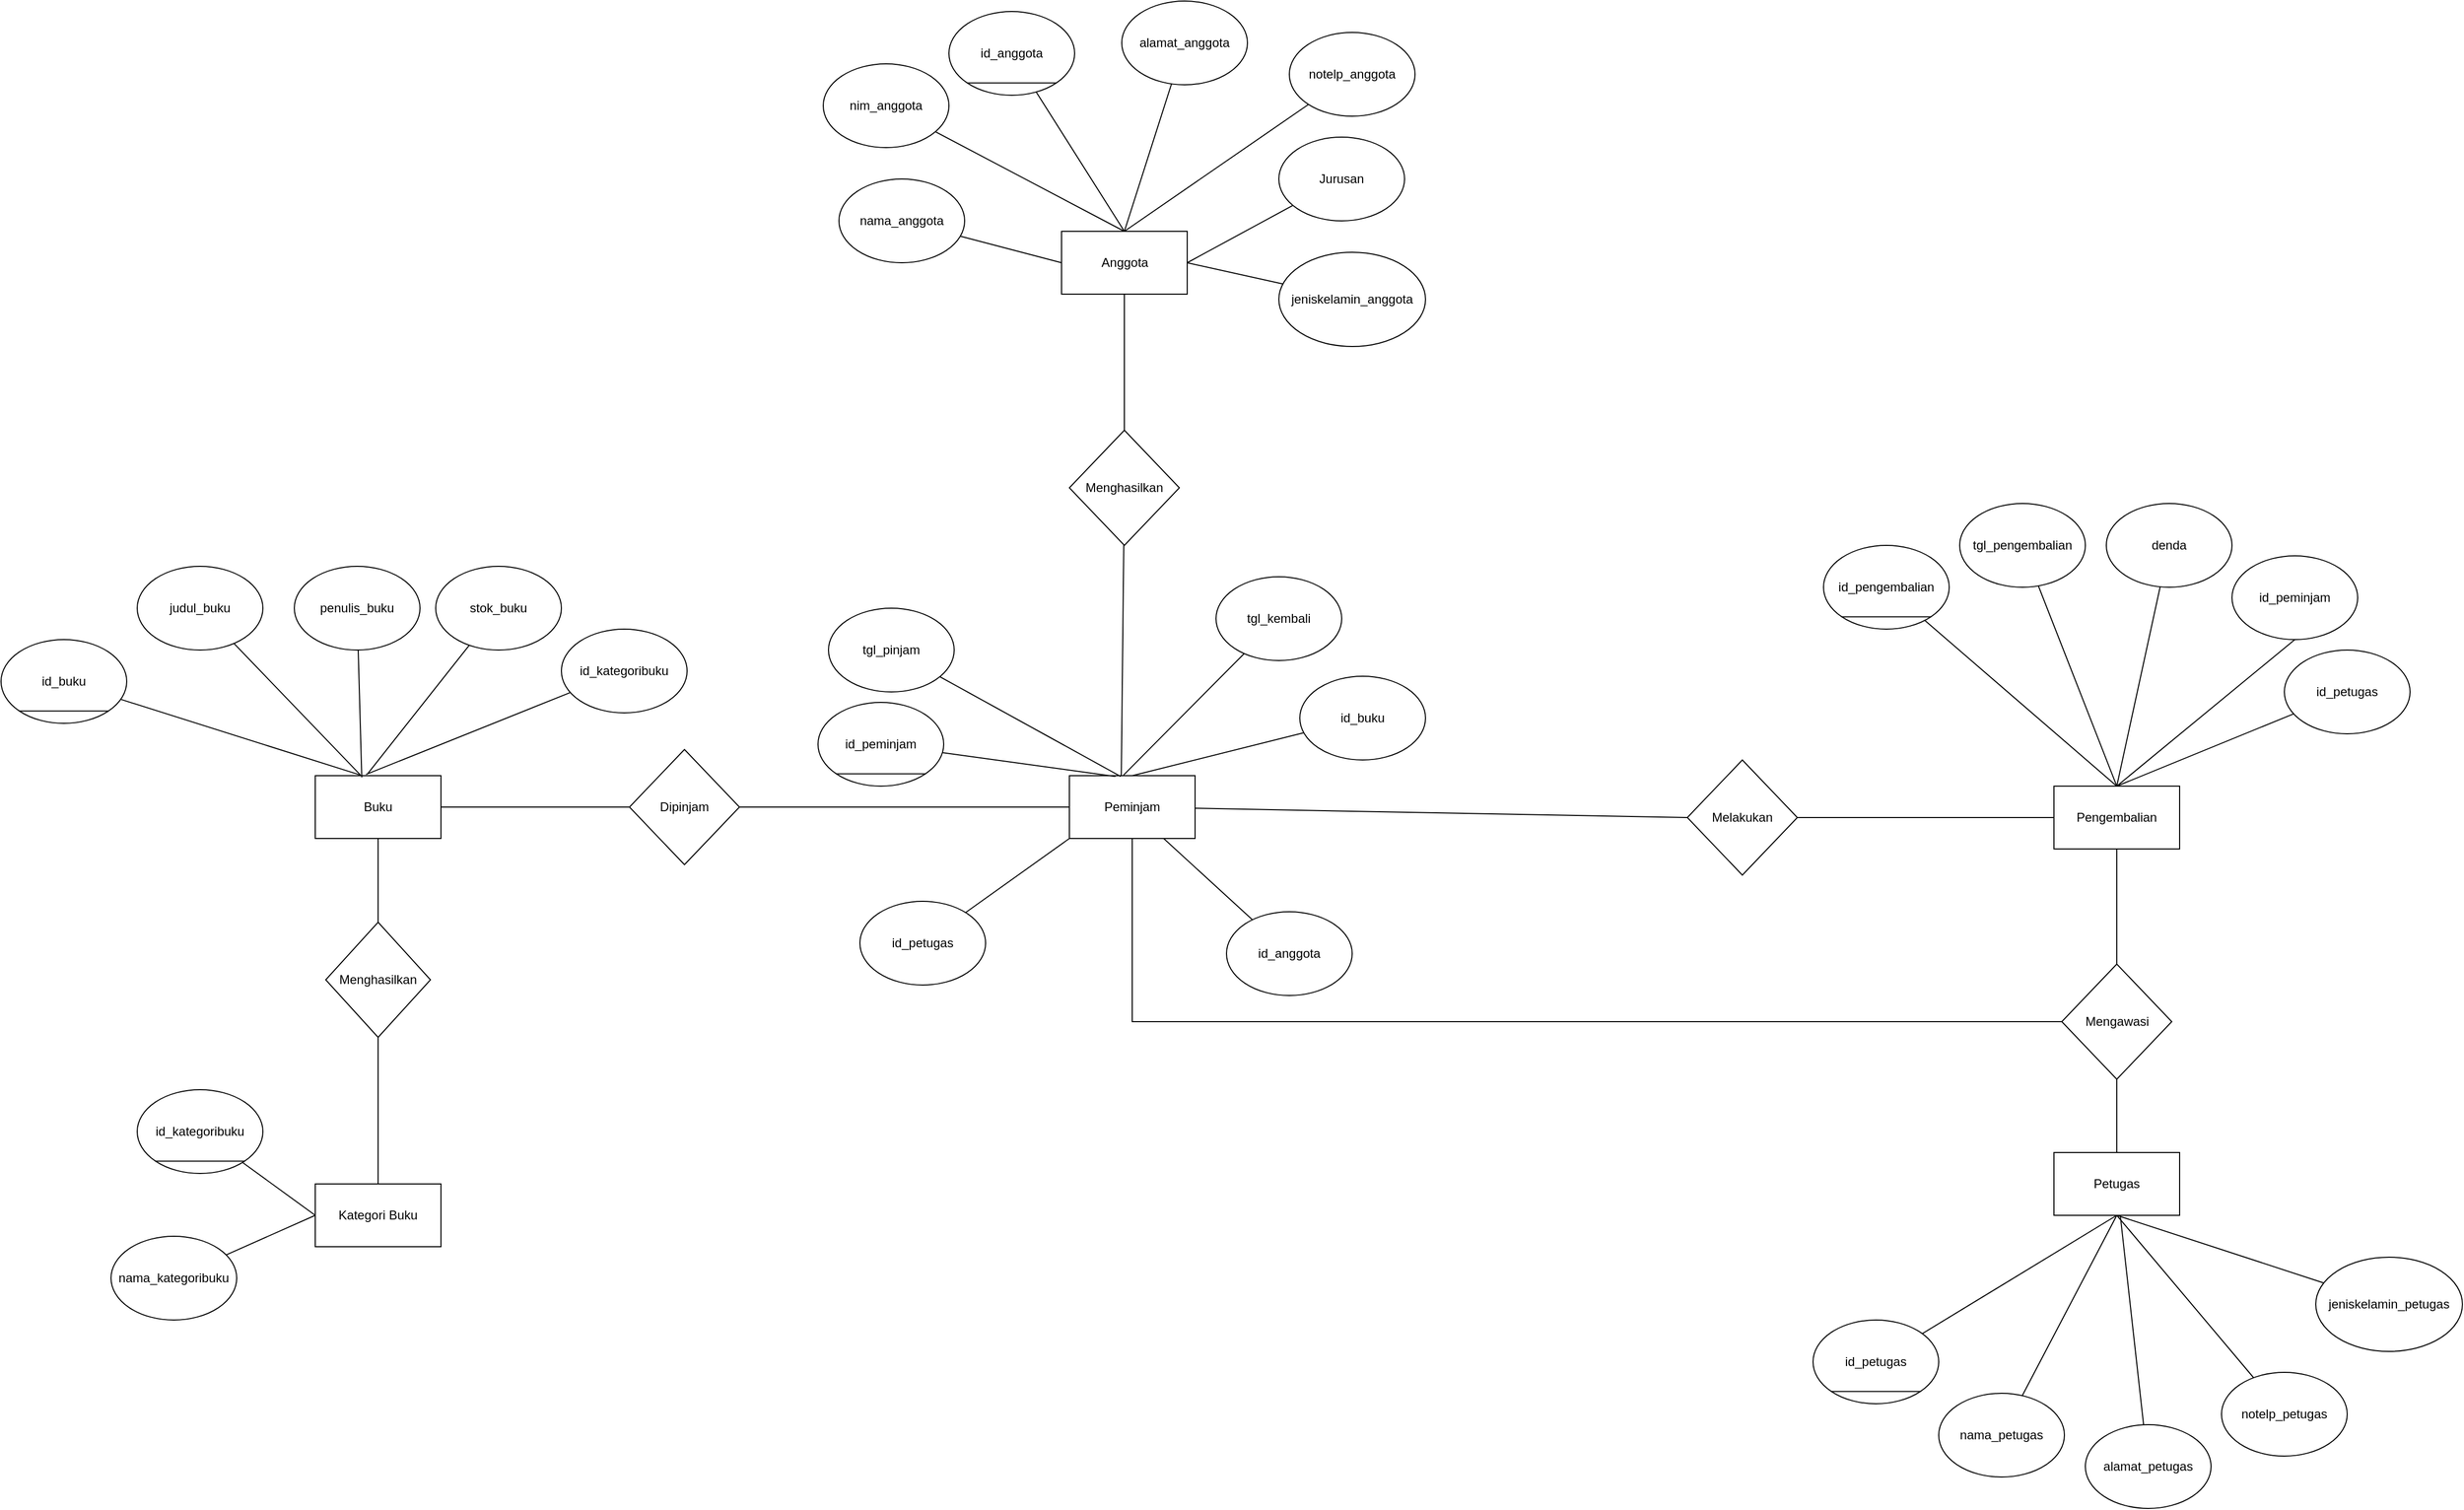 <mxfile version="14.7.0" type="device"><diagram id="wakpkMtnj9HO8Rn03ZVc" name="Page-1"><mxGraphModel dx="3575" dy="2603" grid="1" gridSize="10" guides="1" tooltips="1" connect="1" arrows="1" fold="1" page="1" pageScale="1" pageWidth="850" pageHeight="1100" math="0" shadow="0"><root><mxCell id="0"/><mxCell id="1" parent="0"/><mxCell id="5UfcQ4vAkY-uCZ3gU5Lc-1" value="Kategori Buku" style="rounded=0;whiteSpace=wrap;html=1;" vertex="1" parent="1"><mxGeometry x="-10" y="470" width="120" height="60" as="geometry"/></mxCell><mxCell id="5UfcQ4vAkY-uCZ3gU5Lc-24" style="edgeStyle=none;rounded=0;orthogonalLoop=1;jettySize=auto;html=1;entryX=0.5;entryY=0;entryDx=0;entryDy=0;endArrow=none;endFill=0;" edge="1" parent="1" source="5UfcQ4vAkY-uCZ3gU5Lc-3" target="5UfcQ4vAkY-uCZ3gU5Lc-23"><mxGeometry relative="1" as="geometry"/></mxCell><mxCell id="5UfcQ4vAkY-uCZ3gU5Lc-97" style="edgeStyle=none;rounded=0;orthogonalLoop=1;jettySize=auto;html=1;entryX=0;entryY=0.5;entryDx=0;entryDy=0;endArrow=none;endFill=0;" edge="1" parent="1" source="5UfcQ4vAkY-uCZ3gU5Lc-3" target="5UfcQ4vAkY-uCZ3gU5Lc-71"><mxGeometry relative="1" as="geometry"/></mxCell><mxCell id="5UfcQ4vAkY-uCZ3gU5Lc-3" value="Buku" style="rounded=0;whiteSpace=wrap;html=1;" vertex="1" parent="1"><mxGeometry x="-10" y="80" width="120" height="60" as="geometry"/></mxCell><mxCell id="5UfcQ4vAkY-uCZ3gU5Lc-77" style="edgeStyle=none;rounded=0;orthogonalLoop=1;jettySize=auto;html=1;entryX=0;entryY=0.5;entryDx=0;entryDy=0;endArrow=none;endFill=0;" edge="1" parent="1" source="5UfcQ4vAkY-uCZ3gU5Lc-4" target="5UfcQ4vAkY-uCZ3gU5Lc-76"><mxGeometry relative="1" as="geometry"/></mxCell><mxCell id="5UfcQ4vAkY-uCZ3gU5Lc-4" value="Peminjam" style="rounded=0;whiteSpace=wrap;html=1;" vertex="1" parent="1"><mxGeometry x="710" y="80" width="120" height="60" as="geometry"/></mxCell><mxCell id="5UfcQ4vAkY-uCZ3gU5Lc-5" value="Pengembalian" style="rounded=0;whiteSpace=wrap;html=1;" vertex="1" parent="1"><mxGeometry x="1650" y="90" width="120" height="60" as="geometry"/></mxCell><mxCell id="5UfcQ4vAkY-uCZ3gU5Lc-91" style="edgeStyle=none;rounded=0;orthogonalLoop=1;jettySize=auto;html=1;entryX=0.5;entryY=1;entryDx=0;entryDy=0;endArrow=none;endFill=0;" edge="1" parent="1" source="5UfcQ4vAkY-uCZ3gU5Lc-6" target="5UfcQ4vAkY-uCZ3gU5Lc-79"><mxGeometry relative="1" as="geometry"/></mxCell><mxCell id="5UfcQ4vAkY-uCZ3gU5Lc-6" value="Petugas" style="rounded=0;whiteSpace=wrap;html=1;" vertex="1" parent="1"><mxGeometry x="1650" y="440" width="120" height="60" as="geometry"/></mxCell><mxCell id="5UfcQ4vAkY-uCZ3gU5Lc-118" style="edgeStyle=none;rounded=0;orthogonalLoop=1;jettySize=auto;html=1;entryX=0.5;entryY=0;entryDx=0;entryDy=0;endArrow=none;endFill=0;" edge="1" parent="1" source="5UfcQ4vAkY-uCZ3gU5Lc-7" target="5UfcQ4vAkY-uCZ3gU5Lc-116"><mxGeometry relative="1" as="geometry"/></mxCell><mxCell id="5UfcQ4vAkY-uCZ3gU5Lc-7" value="Anggota" style="rounded=0;whiteSpace=wrap;html=1;" vertex="1" parent="1"><mxGeometry x="702.5" y="-440" width="120" height="60" as="geometry"/></mxCell><mxCell id="5UfcQ4vAkY-uCZ3gU5Lc-10" style="rounded=0;orthogonalLoop=1;jettySize=auto;html=1;entryX=0;entryY=0.5;entryDx=0;entryDy=0;endArrow=none;endFill=0;" edge="1" parent="1" source="5UfcQ4vAkY-uCZ3gU5Lc-8" target="5UfcQ4vAkY-uCZ3gU5Lc-1"><mxGeometry relative="1" as="geometry"/></mxCell><mxCell id="5UfcQ4vAkY-uCZ3gU5Lc-8" value="id_kategoribuku" style="ellipse;whiteSpace=wrap;html=1;" vertex="1" parent="1"><mxGeometry x="-180" y="380" width="120" height="80" as="geometry"/></mxCell><mxCell id="5UfcQ4vAkY-uCZ3gU5Lc-11" style="edgeStyle=none;rounded=0;orthogonalLoop=1;jettySize=auto;html=1;entryX=0;entryY=0.5;entryDx=0;entryDy=0;endArrow=none;endFill=0;" edge="1" parent="1" source="5UfcQ4vAkY-uCZ3gU5Lc-9" target="5UfcQ4vAkY-uCZ3gU5Lc-1"><mxGeometry relative="1" as="geometry"/></mxCell><mxCell id="5UfcQ4vAkY-uCZ3gU5Lc-9" value="nama_kategoribuku" style="ellipse;whiteSpace=wrap;html=1;" vertex="1" parent="1"><mxGeometry x="-205" y="520" width="120" height="80" as="geometry"/></mxCell><mxCell id="5UfcQ4vAkY-uCZ3gU5Lc-12" style="edgeStyle=none;rounded=0;orthogonalLoop=1;jettySize=auto;html=1;exitX=0;exitY=1;exitDx=0;exitDy=0;entryX=1;entryY=1;entryDx=0;entryDy=0;endArrow=none;endFill=0;" edge="1" parent="1" source="5UfcQ4vAkY-uCZ3gU5Lc-8" target="5UfcQ4vAkY-uCZ3gU5Lc-8"><mxGeometry relative="1" as="geometry"/></mxCell><mxCell id="5UfcQ4vAkY-uCZ3gU5Lc-20" style="edgeStyle=none;rounded=0;orthogonalLoop=1;jettySize=auto;html=1;entryX=0.37;entryY=0.028;entryDx=0;entryDy=0;entryPerimeter=0;endArrow=none;endFill=0;" edge="1" parent="1" source="5UfcQ4vAkY-uCZ3gU5Lc-13" target="5UfcQ4vAkY-uCZ3gU5Lc-3"><mxGeometry relative="1" as="geometry"/></mxCell><mxCell id="5UfcQ4vAkY-uCZ3gU5Lc-13" value="penulis_buku" style="ellipse;whiteSpace=wrap;html=1;" vertex="1" parent="1"><mxGeometry x="-30" y="-120" width="120" height="80" as="geometry"/></mxCell><mxCell id="5UfcQ4vAkY-uCZ3gU5Lc-21" style="edgeStyle=none;rounded=0;orthogonalLoop=1;jettySize=auto;html=1;entryX=0.416;entryY=-0.028;entryDx=0;entryDy=0;entryPerimeter=0;endArrow=none;endFill=0;" edge="1" parent="1" source="5UfcQ4vAkY-uCZ3gU5Lc-14" target="5UfcQ4vAkY-uCZ3gU5Lc-3"><mxGeometry relative="1" as="geometry"/></mxCell><mxCell id="5UfcQ4vAkY-uCZ3gU5Lc-14" value="stok_buku" style="ellipse;whiteSpace=wrap;html=1;" vertex="1" parent="1"><mxGeometry x="105" y="-120" width="120" height="80" as="geometry"/></mxCell><mxCell id="5UfcQ4vAkY-uCZ3gU5Lc-96" style="edgeStyle=none;rounded=0;orthogonalLoop=1;jettySize=auto;html=1;entryX=0.404;entryY=-0.02;entryDx=0;entryDy=0;entryPerimeter=0;endArrow=none;endFill=0;" edge="1" parent="1" source="5UfcQ4vAkY-uCZ3gU5Lc-15" target="5UfcQ4vAkY-uCZ3gU5Lc-3"><mxGeometry relative="1" as="geometry"/></mxCell><mxCell id="5UfcQ4vAkY-uCZ3gU5Lc-15" value="id_kategoribuku" style="ellipse;whiteSpace=wrap;html=1;" vertex="1" parent="1"><mxGeometry x="225" y="-60" width="120" height="80" as="geometry"/></mxCell><mxCell id="5UfcQ4vAkY-uCZ3gU5Lc-19" style="edgeStyle=none;rounded=0;orthogonalLoop=1;jettySize=auto;html=1;entryX=0.36;entryY=-0.009;entryDx=0;entryDy=0;entryPerimeter=0;endArrow=none;endFill=0;" edge="1" parent="1" source="5UfcQ4vAkY-uCZ3gU5Lc-16" target="5UfcQ4vAkY-uCZ3gU5Lc-3"><mxGeometry relative="1" as="geometry"/></mxCell><mxCell id="5UfcQ4vAkY-uCZ3gU5Lc-16" value="judul_buku" style="ellipse;whiteSpace=wrap;html=1;" vertex="1" parent="1"><mxGeometry x="-180" y="-120" width="120" height="80" as="geometry"/></mxCell><mxCell id="5UfcQ4vAkY-uCZ3gU5Lc-18" style="edgeStyle=none;rounded=0;orthogonalLoop=1;jettySize=auto;html=1;entryX=0.36;entryY=-0.009;entryDx=0;entryDy=0;entryPerimeter=0;endArrow=none;endFill=0;" edge="1" parent="1" source="5UfcQ4vAkY-uCZ3gU5Lc-17" target="5UfcQ4vAkY-uCZ3gU5Lc-3"><mxGeometry relative="1" as="geometry"/></mxCell><mxCell id="5UfcQ4vAkY-uCZ3gU5Lc-17" value="id_buku" style="ellipse;whiteSpace=wrap;html=1;" vertex="1" parent="1"><mxGeometry x="-310" y="-50" width="120" height="80" as="geometry"/></mxCell><mxCell id="5UfcQ4vAkY-uCZ3gU5Lc-25" style="edgeStyle=none;rounded=0;orthogonalLoop=1;jettySize=auto;html=1;endArrow=none;endFill=0;" edge="1" parent="1" source="5UfcQ4vAkY-uCZ3gU5Lc-23" target="5UfcQ4vAkY-uCZ3gU5Lc-1"><mxGeometry relative="1" as="geometry"/></mxCell><mxCell id="5UfcQ4vAkY-uCZ3gU5Lc-23" value="Menghasilkan" style="rhombus;whiteSpace=wrap;html=1;" vertex="1" parent="1"><mxGeometry y="220" width="100" height="110" as="geometry"/></mxCell><mxCell id="5UfcQ4vAkY-uCZ3gU5Lc-26" style="edgeStyle=none;rounded=0;orthogonalLoop=1;jettySize=auto;html=1;exitX=0;exitY=1;exitDx=0;exitDy=0;entryX=1;entryY=1;entryDx=0;entryDy=0;endArrow=none;endFill=0;" edge="1" parent="1" source="5UfcQ4vAkY-uCZ3gU5Lc-17" target="5UfcQ4vAkY-uCZ3gU5Lc-17"><mxGeometry relative="1" as="geometry"/></mxCell><mxCell id="5UfcQ4vAkY-uCZ3gU5Lc-115" style="edgeStyle=none;rounded=0;orthogonalLoop=1;jettySize=auto;html=1;entryX=0;entryY=0.5;entryDx=0;entryDy=0;endArrow=none;endFill=0;" edge="1" parent="1" source="5UfcQ4vAkY-uCZ3gU5Lc-28" target="5UfcQ4vAkY-uCZ3gU5Lc-7"><mxGeometry relative="1" as="geometry"/></mxCell><mxCell id="5UfcQ4vAkY-uCZ3gU5Lc-28" value="nama_anggota" style="ellipse;whiteSpace=wrap;html=1;" vertex="1" parent="1"><mxGeometry x="490" y="-490" width="120" height="80" as="geometry"/></mxCell><mxCell id="5UfcQ4vAkY-uCZ3gU5Lc-114" style="edgeStyle=none;rounded=0;orthogonalLoop=1;jettySize=auto;html=1;entryX=1;entryY=0.5;entryDx=0;entryDy=0;endArrow=none;endFill=0;" edge="1" parent="1" source="5UfcQ4vAkY-uCZ3gU5Lc-29" target="5UfcQ4vAkY-uCZ3gU5Lc-7"><mxGeometry relative="1" as="geometry"/></mxCell><mxCell id="5UfcQ4vAkY-uCZ3gU5Lc-29" value="jeniskelamin_anggota" style="ellipse;whiteSpace=wrap;html=1;" vertex="1" parent="1"><mxGeometry x="910" y="-420" width="140" height="90" as="geometry"/></mxCell><mxCell id="5UfcQ4vAkY-uCZ3gU5Lc-113" style="edgeStyle=none;rounded=0;orthogonalLoop=1;jettySize=auto;html=1;entryX=0.5;entryY=0;entryDx=0;entryDy=0;endArrow=none;endFill=0;" edge="1" parent="1" source="5UfcQ4vAkY-uCZ3gU5Lc-30" target="5UfcQ4vAkY-uCZ3gU5Lc-7"><mxGeometry relative="1" as="geometry"/></mxCell><mxCell id="5UfcQ4vAkY-uCZ3gU5Lc-30" value="notelp_anggota" style="ellipse;whiteSpace=wrap;html=1;" vertex="1" parent="1"><mxGeometry x="920" y="-630" width="120" height="80" as="geometry"/></mxCell><mxCell id="5UfcQ4vAkY-uCZ3gU5Lc-111" style="edgeStyle=none;rounded=0;orthogonalLoop=1;jettySize=auto;html=1;entryX=0.5;entryY=0;entryDx=0;entryDy=0;endArrow=none;endFill=0;" edge="1" parent="1" source="5UfcQ4vAkY-uCZ3gU5Lc-31" target="5UfcQ4vAkY-uCZ3gU5Lc-7"><mxGeometry relative="1" as="geometry"/></mxCell><mxCell id="5UfcQ4vAkY-uCZ3gU5Lc-31" value="id_anggota" style="ellipse;whiteSpace=wrap;html=1;" vertex="1" parent="1"><mxGeometry x="595" y="-650" width="120" height="80" as="geometry"/></mxCell><mxCell id="5UfcQ4vAkY-uCZ3gU5Lc-112" style="edgeStyle=none;rounded=0;orthogonalLoop=1;jettySize=auto;html=1;entryX=0.5;entryY=0;entryDx=0;entryDy=0;endArrow=none;endFill=0;" edge="1" parent="1" source="5UfcQ4vAkY-uCZ3gU5Lc-32" target="5UfcQ4vAkY-uCZ3gU5Lc-7"><mxGeometry relative="1" as="geometry"/></mxCell><mxCell id="5UfcQ4vAkY-uCZ3gU5Lc-32" value="alamat_anggota" style="ellipse;whiteSpace=wrap;html=1;" vertex="1" parent="1"><mxGeometry x="760" y="-660" width="120" height="80" as="geometry"/></mxCell><mxCell id="5UfcQ4vAkY-uCZ3gU5Lc-110" style="edgeStyle=none;rounded=0;orthogonalLoop=1;jettySize=auto;html=1;entryX=0.5;entryY=0;entryDx=0;entryDy=0;endArrow=none;endFill=0;" edge="1" parent="1" source="5UfcQ4vAkY-uCZ3gU5Lc-33" target="5UfcQ4vAkY-uCZ3gU5Lc-7"><mxGeometry relative="1" as="geometry"/></mxCell><mxCell id="5UfcQ4vAkY-uCZ3gU5Lc-33" value="nim_anggota" style="ellipse;whiteSpace=wrap;html=1;" vertex="1" parent="1"><mxGeometry x="475" y="-600" width="120" height="80" as="geometry"/></mxCell><mxCell id="5UfcQ4vAkY-uCZ3gU5Lc-49" style="edgeStyle=none;rounded=0;orthogonalLoop=1;jettySize=auto;html=1;entryX=0.5;entryY=1;entryDx=0;entryDy=0;endArrow=none;endFill=0;" edge="1" parent="1" source="5UfcQ4vAkY-uCZ3gU5Lc-43" target="5UfcQ4vAkY-uCZ3gU5Lc-6"><mxGeometry relative="1" as="geometry"/></mxCell><mxCell id="5UfcQ4vAkY-uCZ3gU5Lc-43" value="id_petugas" style="ellipse;whiteSpace=wrap;html=1;" vertex="1" parent="1"><mxGeometry x="1420" y="600" width="120" height="80" as="geometry"/></mxCell><mxCell id="5UfcQ4vAkY-uCZ3gU5Lc-50" style="edgeStyle=none;rounded=0;orthogonalLoop=1;jettySize=auto;html=1;entryX=0.5;entryY=1;entryDx=0;entryDy=0;endArrow=none;endFill=0;" edge="1" parent="1" source="5UfcQ4vAkY-uCZ3gU5Lc-44" target="5UfcQ4vAkY-uCZ3gU5Lc-6"><mxGeometry relative="1" as="geometry"/></mxCell><mxCell id="5UfcQ4vAkY-uCZ3gU5Lc-44" value="nama_petugas" style="ellipse;whiteSpace=wrap;html=1;" vertex="1" parent="1"><mxGeometry x="1540" y="670" width="120" height="80" as="geometry"/></mxCell><mxCell id="5UfcQ4vAkY-uCZ3gU5Lc-51" style="edgeStyle=none;rounded=0;orthogonalLoop=1;jettySize=auto;html=1;endArrow=none;endFill=0;" edge="1" parent="1" source="5UfcQ4vAkY-uCZ3gU5Lc-45" target="5UfcQ4vAkY-uCZ3gU5Lc-6"><mxGeometry relative="1" as="geometry"/></mxCell><mxCell id="5UfcQ4vAkY-uCZ3gU5Lc-45" value="alamat_petugas" style="ellipse;whiteSpace=wrap;html=1;" vertex="1" parent="1"><mxGeometry x="1680" y="700" width="120" height="80" as="geometry"/></mxCell><mxCell id="5UfcQ4vAkY-uCZ3gU5Lc-52" style="edgeStyle=none;rounded=0;orthogonalLoop=1;jettySize=auto;html=1;entryX=0.5;entryY=1;entryDx=0;entryDy=0;endArrow=none;endFill=0;" edge="1" parent="1" source="5UfcQ4vAkY-uCZ3gU5Lc-46" target="5UfcQ4vAkY-uCZ3gU5Lc-6"><mxGeometry relative="1" as="geometry"/></mxCell><mxCell id="5UfcQ4vAkY-uCZ3gU5Lc-46" value="notelp_petugas" style="ellipse;whiteSpace=wrap;html=1;" vertex="1" parent="1"><mxGeometry x="1810" y="650" width="120" height="80" as="geometry"/></mxCell><mxCell id="5UfcQ4vAkY-uCZ3gU5Lc-53" style="edgeStyle=none;rounded=0;orthogonalLoop=1;jettySize=auto;html=1;entryX=0.5;entryY=1;entryDx=0;entryDy=0;endArrow=none;endFill=0;" edge="1" parent="1" source="5UfcQ4vAkY-uCZ3gU5Lc-47" target="5UfcQ4vAkY-uCZ3gU5Lc-6"><mxGeometry relative="1" as="geometry"/></mxCell><mxCell id="5UfcQ4vAkY-uCZ3gU5Lc-47" value="jeniskelamin_petugas" style="ellipse;whiteSpace=wrap;html=1;" vertex="1" parent="1"><mxGeometry x="1900" y="540" width="140" height="90" as="geometry"/></mxCell><mxCell id="5UfcQ4vAkY-uCZ3gU5Lc-108" style="edgeStyle=none;rounded=0;orthogonalLoop=1;jettySize=auto;html=1;entryX=0;entryY=1;entryDx=0;entryDy=0;endArrow=none;endFill=0;" edge="1" parent="1" source="5UfcQ4vAkY-uCZ3gU5Lc-54" target="5UfcQ4vAkY-uCZ3gU5Lc-4"><mxGeometry relative="1" as="geometry"/></mxCell><mxCell id="5UfcQ4vAkY-uCZ3gU5Lc-54" value="id_petugas" style="ellipse;whiteSpace=wrap;html=1;" vertex="1" parent="1"><mxGeometry x="510" y="200" width="120" height="80" as="geometry"/></mxCell><mxCell id="5UfcQ4vAkY-uCZ3gU5Lc-60" style="edgeStyle=none;rounded=0;orthogonalLoop=1;jettySize=auto;html=1;entryX=0.366;entryY=0.013;entryDx=0;entryDy=0;entryPerimeter=0;endArrow=none;endFill=0;" edge="1" parent="1" source="5UfcQ4vAkY-uCZ3gU5Lc-55" target="5UfcQ4vAkY-uCZ3gU5Lc-4"><mxGeometry relative="1" as="geometry"/></mxCell><mxCell id="5UfcQ4vAkY-uCZ3gU5Lc-55" value="id_peminjam" style="ellipse;whiteSpace=wrap;html=1;" vertex="1" parent="1"><mxGeometry x="470" y="10" width="120" height="80" as="geometry"/></mxCell><mxCell id="5UfcQ4vAkY-uCZ3gU5Lc-109" style="edgeStyle=none;rounded=0;orthogonalLoop=1;jettySize=auto;html=1;endArrow=none;endFill=0;" edge="1" parent="1" source="5UfcQ4vAkY-uCZ3gU5Lc-56"><mxGeometry relative="1" as="geometry"><mxPoint x="800" y="140" as="targetPoint"/></mxGeometry></mxCell><mxCell id="5UfcQ4vAkY-uCZ3gU5Lc-56" value="id_anggota" style="ellipse;whiteSpace=wrap;html=1;" vertex="1" parent="1"><mxGeometry x="860" y="210" width="120" height="80" as="geometry"/></mxCell><mxCell id="5UfcQ4vAkY-uCZ3gU5Lc-64" style="edgeStyle=none;rounded=0;orthogonalLoop=1;jettySize=auto;html=1;entryX=0.5;entryY=0;entryDx=0;entryDy=0;endArrow=none;endFill=0;" edge="1" parent="1" source="5UfcQ4vAkY-uCZ3gU5Lc-57" target="5UfcQ4vAkY-uCZ3gU5Lc-4"><mxGeometry relative="1" as="geometry"/></mxCell><mxCell id="5UfcQ4vAkY-uCZ3gU5Lc-57" value="id_buku" style="ellipse;whiteSpace=wrap;html=1;" vertex="1" parent="1"><mxGeometry x="930" y="-15" width="120" height="80" as="geometry"/></mxCell><mxCell id="5UfcQ4vAkY-uCZ3gU5Lc-63" style="edgeStyle=none;rounded=0;orthogonalLoop=1;jettySize=auto;html=1;entryX=0.431;entryY=-0.009;entryDx=0;entryDy=0;entryPerimeter=0;endArrow=none;endFill=0;" edge="1" parent="1" source="5UfcQ4vAkY-uCZ3gU5Lc-58" target="5UfcQ4vAkY-uCZ3gU5Lc-4"><mxGeometry relative="1" as="geometry"/></mxCell><mxCell id="5UfcQ4vAkY-uCZ3gU5Lc-58" value="tgl_kembali" style="ellipse;whiteSpace=wrap;html=1;" vertex="1" parent="1"><mxGeometry x="850" y="-110" width="120" height="80" as="geometry"/></mxCell><mxCell id="5UfcQ4vAkY-uCZ3gU5Lc-62" style="edgeStyle=none;rounded=0;orthogonalLoop=1;jettySize=auto;html=1;entryX=0.409;entryY=0.013;entryDx=0;entryDy=0;entryPerimeter=0;endArrow=none;endFill=0;" edge="1" parent="1" source="5UfcQ4vAkY-uCZ3gU5Lc-59" target="5UfcQ4vAkY-uCZ3gU5Lc-4"><mxGeometry relative="1" as="geometry"/></mxCell><mxCell id="5UfcQ4vAkY-uCZ3gU5Lc-59" value="tgl_pinjam" style="ellipse;whiteSpace=wrap;html=1;" vertex="1" parent="1"><mxGeometry x="480" y="-80" width="120" height="80" as="geometry"/></mxCell><mxCell id="5UfcQ4vAkY-uCZ3gU5Lc-73" style="edgeStyle=none;rounded=0;orthogonalLoop=1;jettySize=auto;html=1;entryX=0;entryY=0.5;entryDx=0;entryDy=0;endArrow=none;endFill=0;" edge="1" parent="1" source="5UfcQ4vAkY-uCZ3gU5Lc-71" target="5UfcQ4vAkY-uCZ3gU5Lc-4"><mxGeometry relative="1" as="geometry"/></mxCell><mxCell id="5UfcQ4vAkY-uCZ3gU5Lc-71" value="Dipinjam" style="rhombus;whiteSpace=wrap;html=1;" vertex="1" parent="1"><mxGeometry x="290" y="55" width="105" height="110" as="geometry"/></mxCell><mxCell id="5UfcQ4vAkY-uCZ3gU5Lc-74" style="edgeStyle=none;rounded=0;orthogonalLoop=1;jettySize=auto;html=1;exitX=0;exitY=1;exitDx=0;exitDy=0;entryX=1;entryY=1;entryDx=0;entryDy=0;endArrow=none;endFill=0;" edge="1" parent="1" source="5UfcQ4vAkY-uCZ3gU5Lc-31" target="5UfcQ4vAkY-uCZ3gU5Lc-31"><mxGeometry relative="1" as="geometry"/></mxCell><mxCell id="5UfcQ4vAkY-uCZ3gU5Lc-75" style="edgeStyle=none;rounded=0;orthogonalLoop=1;jettySize=auto;html=1;exitX=0;exitY=1;exitDx=0;exitDy=0;entryX=1;entryY=1;entryDx=0;entryDy=0;endArrow=none;endFill=0;" edge="1" parent="1" source="5UfcQ4vAkY-uCZ3gU5Lc-55" target="5UfcQ4vAkY-uCZ3gU5Lc-55"><mxGeometry relative="1" as="geometry"/></mxCell><mxCell id="5UfcQ4vAkY-uCZ3gU5Lc-78" style="edgeStyle=none;rounded=0;orthogonalLoop=1;jettySize=auto;html=1;entryX=0;entryY=0.5;entryDx=0;entryDy=0;endArrow=none;endFill=0;" edge="1" parent="1" source="5UfcQ4vAkY-uCZ3gU5Lc-76" target="5UfcQ4vAkY-uCZ3gU5Lc-5"><mxGeometry relative="1" as="geometry"/></mxCell><mxCell id="5UfcQ4vAkY-uCZ3gU5Lc-76" value="Melakukan" style="rhombus;whiteSpace=wrap;html=1;" vertex="1" parent="1"><mxGeometry x="1300" y="65" width="105" height="110" as="geometry"/></mxCell><mxCell id="5UfcQ4vAkY-uCZ3gU5Lc-92" style="edgeStyle=none;rounded=0;orthogonalLoop=1;jettySize=auto;html=1;entryX=0.5;entryY=1;entryDx=0;entryDy=0;endArrow=none;endFill=0;" edge="1" parent="1" source="5UfcQ4vAkY-uCZ3gU5Lc-79" target="5UfcQ4vAkY-uCZ3gU5Lc-5"><mxGeometry relative="1" as="geometry"/></mxCell><mxCell id="5UfcQ4vAkY-uCZ3gU5Lc-93" style="edgeStyle=orthogonalEdgeStyle;rounded=0;orthogonalLoop=1;jettySize=auto;html=1;entryX=0.75;entryY=1;entryDx=0;entryDy=0;endArrow=none;endFill=0;" edge="1" parent="1" source="5UfcQ4vAkY-uCZ3gU5Lc-79" target="5UfcQ4vAkY-uCZ3gU5Lc-4"><mxGeometry relative="1" as="geometry"><Array as="points"><mxPoint x="770" y="315"/><mxPoint x="770" y="140"/></Array></mxGeometry></mxCell><mxCell id="5UfcQ4vAkY-uCZ3gU5Lc-79" value="Mengawasi" style="rhombus;whiteSpace=wrap;html=1;" vertex="1" parent="1"><mxGeometry x="1657.5" y="260" width="105" height="110" as="geometry"/></mxCell><mxCell id="5UfcQ4vAkY-uCZ3gU5Lc-85" style="edgeStyle=none;rounded=0;orthogonalLoop=1;jettySize=auto;html=1;entryX=0.5;entryY=0;entryDx=0;entryDy=0;endArrow=none;endFill=0;" edge="1" parent="1" source="5UfcQ4vAkY-uCZ3gU5Lc-80" target="5UfcQ4vAkY-uCZ3gU5Lc-5"><mxGeometry relative="1" as="geometry"/></mxCell><mxCell id="5UfcQ4vAkY-uCZ3gU5Lc-80" value="id_pengembalian" style="ellipse;whiteSpace=wrap;html=1;" vertex="1" parent="1"><mxGeometry x="1430" y="-140" width="120" height="80" as="geometry"/></mxCell><mxCell id="5UfcQ4vAkY-uCZ3gU5Lc-88" style="edgeStyle=none;rounded=0;orthogonalLoop=1;jettySize=auto;html=1;exitX=0.5;exitY=1;exitDx=0;exitDy=0;entryX=0.5;entryY=0;entryDx=0;entryDy=0;endArrow=none;endFill=0;" edge="1" parent="1" source="5UfcQ4vAkY-uCZ3gU5Lc-81" target="5UfcQ4vAkY-uCZ3gU5Lc-5"><mxGeometry relative="1" as="geometry"/></mxCell><mxCell id="5UfcQ4vAkY-uCZ3gU5Lc-81" value="id_peminjam" style="ellipse;whiteSpace=wrap;html=1;" vertex="1" parent="1"><mxGeometry x="1820" y="-130" width="120" height="80" as="geometry"/></mxCell><mxCell id="5UfcQ4vAkY-uCZ3gU5Lc-89" style="edgeStyle=none;rounded=0;orthogonalLoop=1;jettySize=auto;html=1;entryX=0.5;entryY=0;entryDx=0;entryDy=0;endArrow=none;endFill=0;" edge="1" parent="1" source="5UfcQ4vAkY-uCZ3gU5Lc-82" target="5UfcQ4vAkY-uCZ3gU5Lc-5"><mxGeometry relative="1" as="geometry"/></mxCell><mxCell id="5UfcQ4vAkY-uCZ3gU5Lc-82" value="id_petugas" style="ellipse;whiteSpace=wrap;html=1;" vertex="1" parent="1"><mxGeometry x="1870" y="-40" width="120" height="80" as="geometry"/></mxCell><mxCell id="5UfcQ4vAkY-uCZ3gU5Lc-87" style="edgeStyle=none;rounded=0;orthogonalLoop=1;jettySize=auto;html=1;entryX=0.5;entryY=0;entryDx=0;entryDy=0;endArrow=none;endFill=0;" edge="1" parent="1" source="5UfcQ4vAkY-uCZ3gU5Lc-83" target="5UfcQ4vAkY-uCZ3gU5Lc-5"><mxGeometry relative="1" as="geometry"/></mxCell><mxCell id="5UfcQ4vAkY-uCZ3gU5Lc-83" value="denda" style="ellipse;whiteSpace=wrap;html=1;" vertex="1" parent="1"><mxGeometry x="1700" y="-180" width="120" height="80" as="geometry"/></mxCell><mxCell id="5UfcQ4vAkY-uCZ3gU5Lc-86" style="edgeStyle=none;rounded=0;orthogonalLoop=1;jettySize=auto;html=1;entryX=0.5;entryY=0;entryDx=0;entryDy=0;endArrow=none;endFill=0;" edge="1" parent="1" source="5UfcQ4vAkY-uCZ3gU5Lc-84" target="5UfcQ4vAkY-uCZ3gU5Lc-5"><mxGeometry relative="1" as="geometry"/></mxCell><mxCell id="5UfcQ4vAkY-uCZ3gU5Lc-84" value="tgl_pengembalian" style="ellipse;whiteSpace=wrap;html=1;" vertex="1" parent="1"><mxGeometry x="1560" y="-180" width="120" height="80" as="geometry"/></mxCell><mxCell id="5UfcQ4vAkY-uCZ3gU5Lc-90" style="edgeStyle=none;rounded=0;orthogonalLoop=1;jettySize=auto;html=1;exitX=0;exitY=1;exitDx=0;exitDy=0;entryX=1;entryY=1;entryDx=0;entryDy=0;endArrow=none;endFill=0;" edge="1" parent="1" source="5UfcQ4vAkY-uCZ3gU5Lc-43" target="5UfcQ4vAkY-uCZ3gU5Lc-43"><mxGeometry relative="1" as="geometry"/></mxCell><mxCell id="5UfcQ4vAkY-uCZ3gU5Lc-94" style="rounded=0;orthogonalLoop=1;jettySize=auto;html=1;exitX=0;exitY=1;exitDx=0;exitDy=0;entryX=1;entryY=1;entryDx=0;entryDy=0;endArrow=none;endFill=0;" edge="1" parent="1" source="5UfcQ4vAkY-uCZ3gU5Lc-80" target="5UfcQ4vAkY-uCZ3gU5Lc-80"><mxGeometry relative="1" as="geometry"/></mxCell><mxCell id="5UfcQ4vAkY-uCZ3gU5Lc-106" style="edgeStyle=none;rounded=0;orthogonalLoop=1;jettySize=auto;html=1;entryX=1;entryY=0.5;entryDx=0;entryDy=0;endArrow=none;endFill=0;" edge="1" parent="1" source="5UfcQ4vAkY-uCZ3gU5Lc-105" target="5UfcQ4vAkY-uCZ3gU5Lc-7"><mxGeometry relative="1" as="geometry"/></mxCell><mxCell id="5UfcQ4vAkY-uCZ3gU5Lc-105" value="Jurusan" style="ellipse;whiteSpace=wrap;html=1;" vertex="1" parent="1"><mxGeometry x="910" y="-530" width="120" height="80" as="geometry"/></mxCell><mxCell id="5UfcQ4vAkY-uCZ3gU5Lc-121" style="edgeStyle=none;rounded=0;orthogonalLoop=1;jettySize=auto;html=1;entryX=0.413;entryY=-0.004;entryDx=0;entryDy=0;entryPerimeter=0;endArrow=none;endFill=0;" edge="1" parent="1" source="5UfcQ4vAkY-uCZ3gU5Lc-116" target="5UfcQ4vAkY-uCZ3gU5Lc-4"><mxGeometry relative="1" as="geometry"/></mxCell><mxCell id="5UfcQ4vAkY-uCZ3gU5Lc-116" value="Menghasilkan" style="rhombus;whiteSpace=wrap;html=1;" vertex="1" parent="1"><mxGeometry x="710" y="-250" width="105" height="110" as="geometry"/></mxCell></root></mxGraphModel></diagram></mxfile>